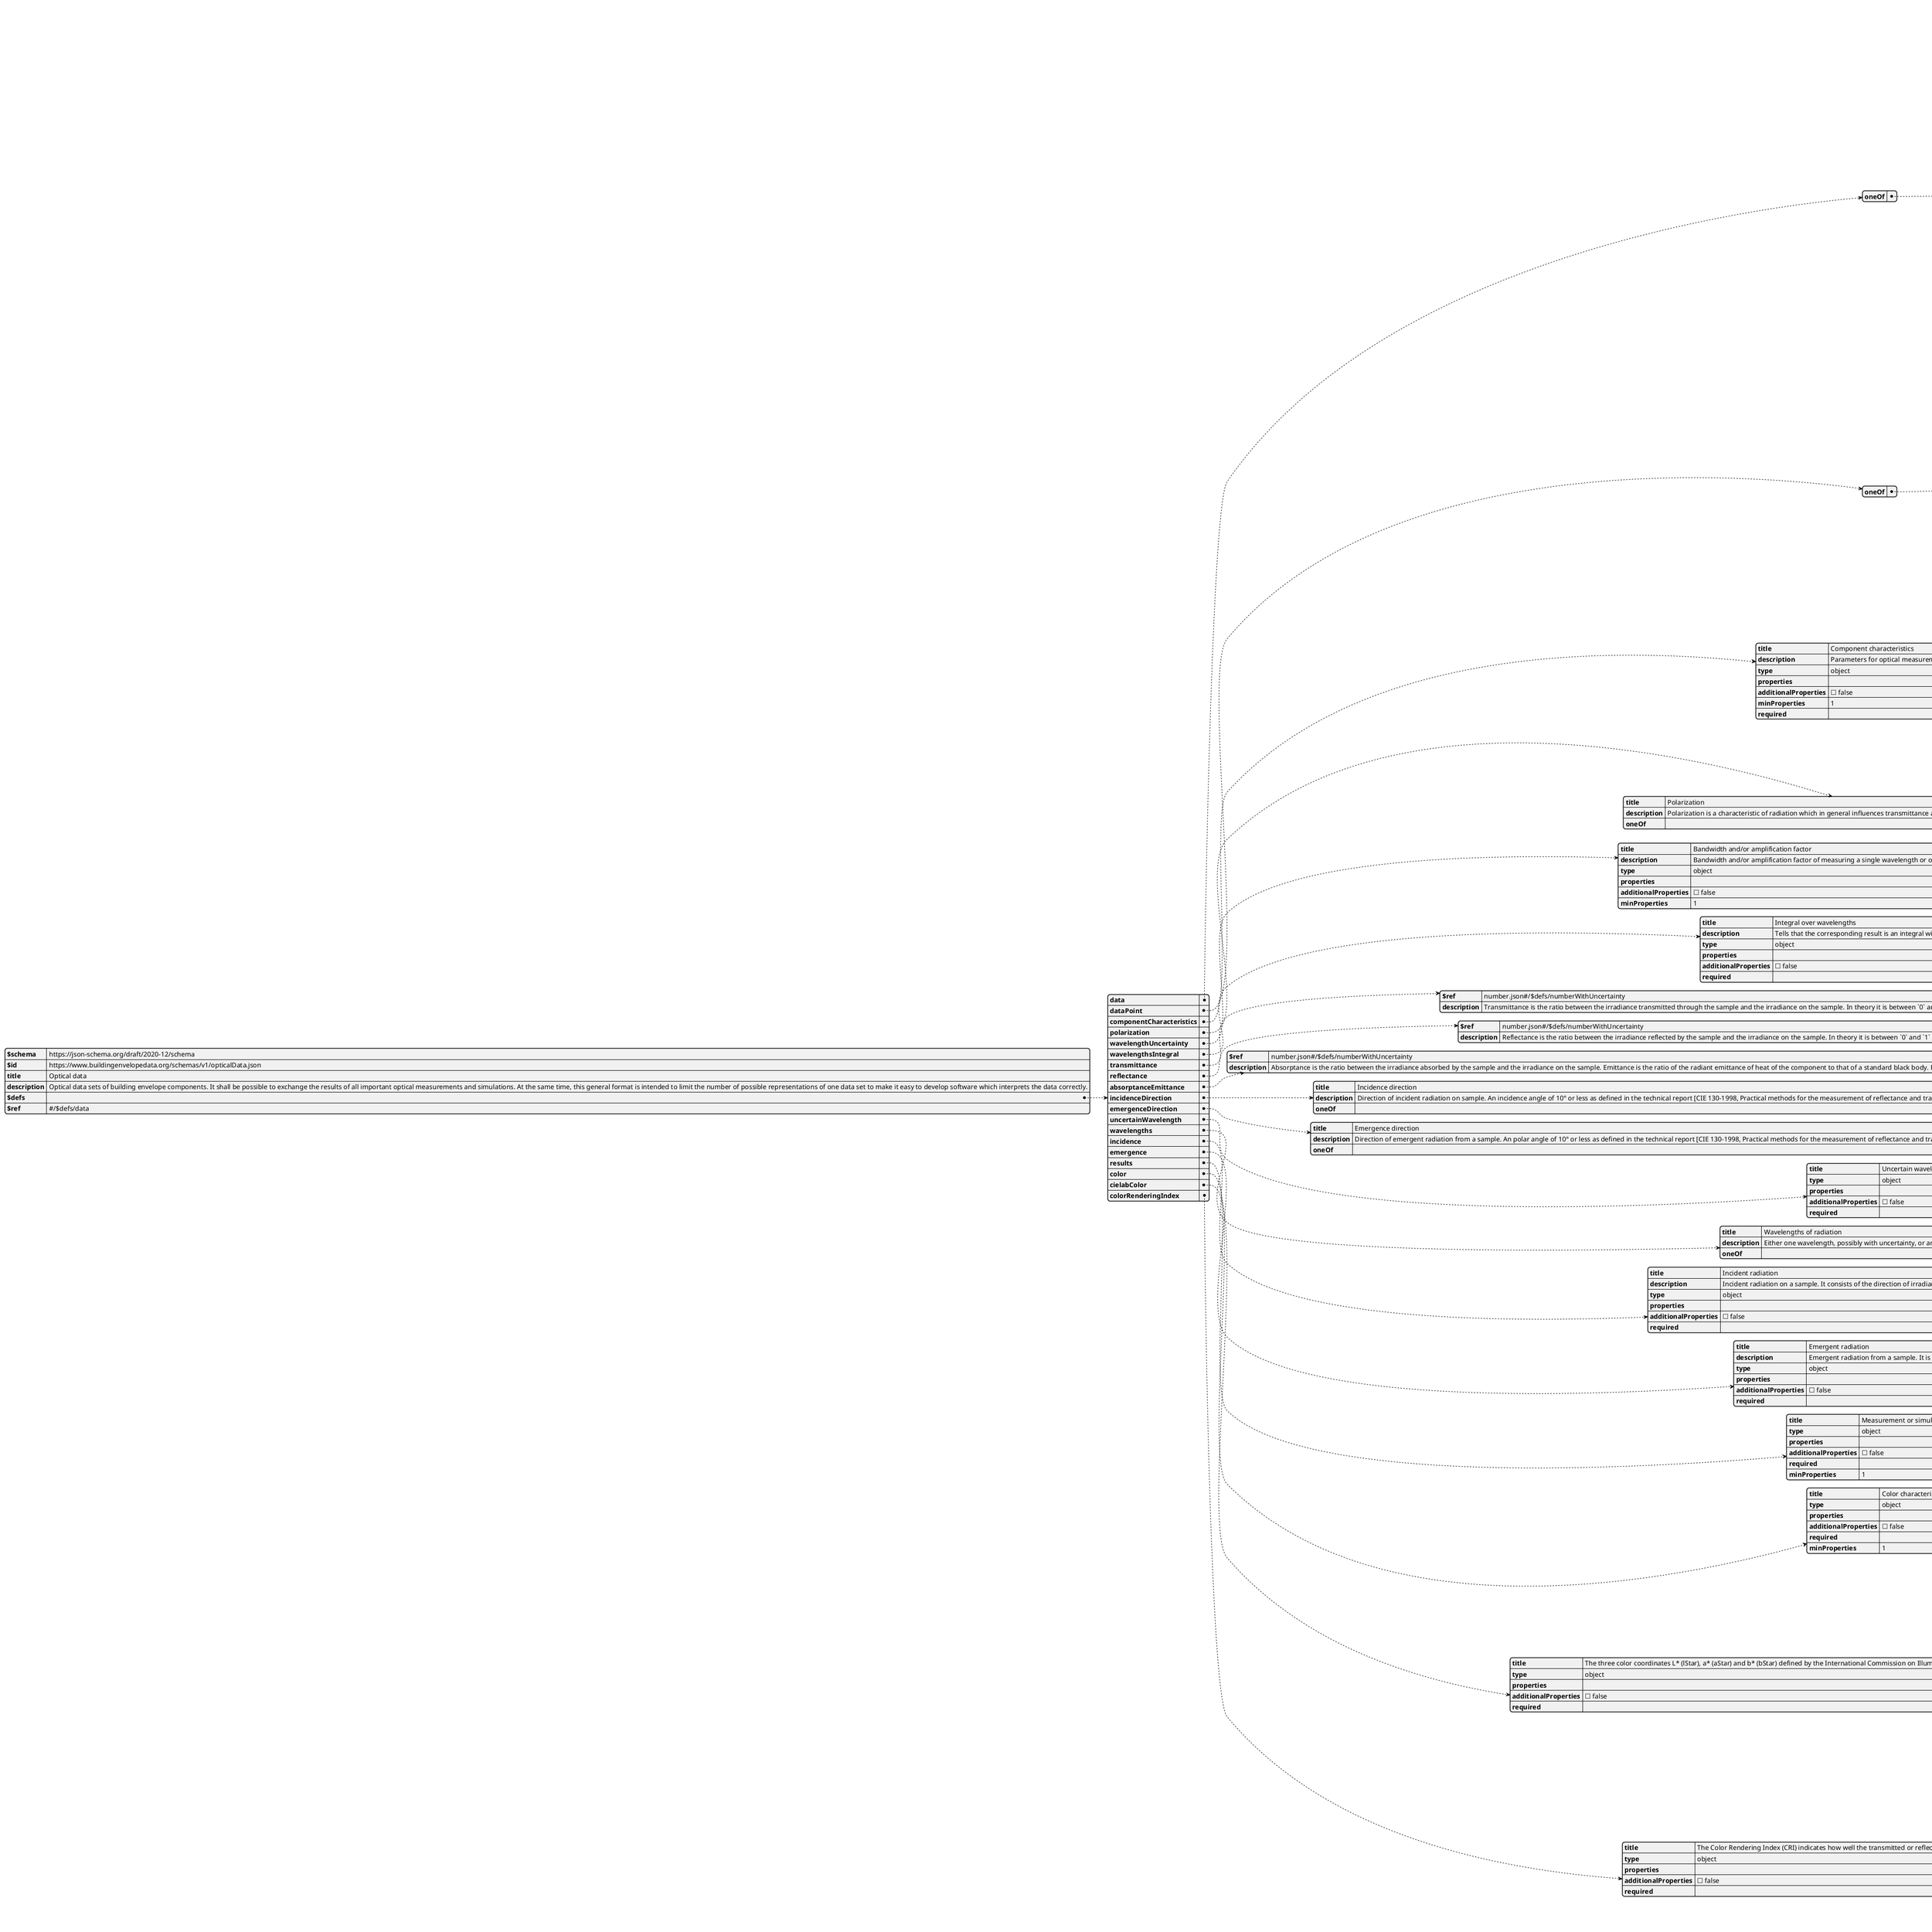 @startjson opticalData
{
  "$schema": "https://json-schema.org/draft/2020-12/schema",
  "$id": "https://www.buildingenvelopedata.org/schemas/v1/opticalData.json",
  "title": "Optical data",
  "description": "Optical data sets of building envelope components. It shall be possible to exchange the results of all important optical measurements and simulations. At the same time, this general format is intended to limit the number of possible representations of one data set to make it easy to develop software which interprets the data correctly.",
  "$defs": {
    "data": {
      "oneOf": [
        {
          "title": "Internal data node with leaf children",
          "description": "Internal node of the data tree whose children are leaf data point nodes. It specifies component characteristics that are identical for child data points.",
          "type": "object",
          "properties": {
            "componentCharacteristics": {
              "$ref": "#/$defs/componentCharacteristics",
              "description": "Component characteristics that are identical for all child data points in `dataPoints`. Such characteristics must be specified here and not in child data points in `dataPoints[*]/componentCharacteristics`."
            },
            "dataPoints": {
              "title": "Optical data points",
              "type": "array",
              "items": {
                "$ref": "#/$defs/dataPoint"
              },
              "minItems": 1
            }
          },
          "additionalProperties": false,
          "required": ["dataPoints"]
        },
        {
          "title": "Internal data node with non-leaf children",
          "description": "Internal node of the data tree whose children are data nodes. It specifies component characteristics that are identical for descendant data points.",
          "type": "object",
          "properties": {
            "componentCharacteristics": {
              "$ref": "#/$defs/componentCharacteristics",
              "description": "Component characteristics that are identical for descendant data points in `data`. Such characteristics must be specified here and not in descendant nodes in `data` like `data[*]/componentCharacteristics` or `data[*]/dataPoints[*]/componentCharacteristics`."
            },
            "data": {
              "title": "Optical data",
              "type": "array",
              "items": {
                "$ref": "#/$defs/data"
              },
              "minItems": 1
            }
          },
          "additionalProperties": false,
          "required": ["data"]
        }
      ]
    },
    "dataPoint": {
      "oneOf": [
        {
          "title": "General schema for measured and calculated optical data",
          "description": "An optical data point consists of a definition of the incident radiation, the component characteristics, the emergent radiation, and the optical results.",
          "type": "object",
          "properties": {
            "incidence": {
              "$ref": "#/$defs/incidence",
              "title": "Incident radiation",
              "description": "Incident radiation on the component."
            },
            "componentCharacteristics": {
              "$ref": "#/$defs/componentCharacteristics",
              "title": "Component characteristics",
              "description": "Data point specific component characteristics. Common characteristics of all sibling data points of the data tree, are specified in their parent node."
            },
            "emergence": {
              "$ref": "#/$defs/emergence",
              "title": "Emergent radiation",
              "description": "Radiation that emerges from the component."
            },
            "results": {
              "$ref": "#/$defs/results",
              "title": "Results",
              "description": "For example transmittance and reflectance."
            }
          },
          "additionalProperties": false,
          "required": ["incidence", "emergence", "results"]
        },
        {
          "title": "Color characterization",
          "$ref": "#/$defs/color",
          "description": "The color of the component can be characterized in different ways, for example with the CIELAB Color Space and the Color Rendering Index. For angle-dependent characterization of colors, the general schema for measured and calculated optical data is better suited because incident and emergent radiation can be characterized in detail."
        }
      ]
    },
    "componentCharacteristics": {
      "title": "Component characteristics",
      "description": "Parameters for optical measurements and simulations.",
      "type": "object",
      "properties": {
        "treatmentBefore": {
          "$ref": "common.json#/$defs/reference",
          "title": "Treatment before",
          "description": "Treatment performed on the sample before measurement."
        },
        "locationOnSample": {
          "$ref": "common.json#/$defs/reference",
          "title": "Location on sample",
          "description": "Location of measurement on the sample."
        },
        "polarizationSensitivity": {
          "$ref": "common.json#/$defs/reference",
          "title": "Polarization sensitivity",
          "description": "Polarization sensitivity of the receiver of the optical measurement."
        },
        "instrumentSignature": {
          "$ref": "number.json#/$defs/nonNegativeNumber",
          "title": "Instrument signature",
          "description": "Mean scatter level detected when there is no sample scatter present."
        },
        "normalization": {
          "type": "string",
          "enum": ["absolute", "relative", "specular", "diffuseReflectance"],
          "title": "Normalization",
          "description": "Normalization methods absolute, relative, specular, and diffuse reflectance as standardized in [ASTM E2387-05(2011), Standard Practice for Goniometric Optical Scatter Measurements, ASTM International, West Conshohocken, PA, 2011, www.astm.org](https://www.astm.org/DATABASE.CART/HISTORICAL/E2387-05R11.htm)."
        },
        "referenceSample": {
          "$ref": "common.json#/$defs/reference",
          "title": "Reference sample",
          "description": "Reference sample on which the optical measurement depends."
        },
        "spot": {
          "$ref": "common.json#/$defs/reference",
          "title": "Spot",
          "description": "Size and profile of the irradiance on the sample."
        },
        "tilt": {
          "$ref": "common.json#/$defs/angles/$defs/tilt",
          "title": "Tilt angle",
          "description": "Tilt angle, for example of venetian blinds."
        },
        "symmetries": {
          "title": "Choose between the general symmetries `mirror`, `rotationalDependingOnAzimuth` and `mirrorAndRotational` and their important special cases `azimuthalAngleInvariance` and `profileAngle`.",
          "type": "string",
          "enum": [
            "azimuthalAngleInvariance",
            "profileAngle",
            "mirror",
            "rotationalDependingOnAzimuth",
            "mirrorAndRotational"
          ],
          "description": "(i) `azimuthalAngleInvariance` means that the optical results depend only on the polar angle and not on the azimuth angle. Many homogeneous materials like glass panes have an `azimuthalAngleInvariance`. (ii) `profileAngle` symmetry means the results are the same for all directions of incidence which have the same profile angle. The profile angle is the projection of the altitude angle of the incidence on a vertical plane which is perpendicular to the surface of the sample. (iii) In the case of a `mirror` symmetry, the results for one half of the possible directions of incidence are enough to determine also the results for the other half of the possible directions of incidence because the second half is a mirror image of the first half. However, if the optical results depend only on the profile angle, use `profileAngle` instead of `mirror`! (iv) `rotationalDependingOnAzimuth` means that for example one quarter of the hemisphere is enough to describe the whole hemisphere because the optical results for the other quarters can be obtained by rotating the results for the first quarter around the axis perpendicular to the sample. However, if the optical results depend only on the polar angle and not on the azimuth angle, use `azimuthalAngleInvariance` instead of `rotationalDependingOnAzimuth`! (v) `mirrorAndRotational` requires a mirror and a rotational symmetry. Mirror symmetry means that the results for one half of the possible directions of incidence are enough to determine also the results for the other half of the possible directions of incidence because the second half is a mirror image of the first half. Rotational symmetry means that for example one quarter of the hemisphere is enough to describe the whole hemisphere because the optical results for the other quarters can be obtained by rotating the results for the first quarter around the axis perpendicular to the sample. However, if the optical results depend only on the profile angle, use `profileAngle` instead of `mirrorAndRotational`! If the optical results depend only on the polar angle and not on the azimuth angle, use `azimuthalAngleInvariance` instead of `rotationalDependingOnAzimuth`!"
        },
        "surface": {
          "$ref": "component.json#/$defs/surface",
          "description": "Defines which surface is irradiated"
        }
      },
      "additionalProperties": false,
      "minProperties": 1,
      "required": []
    },
    "polarization": {
      "title": "Polarization",
      "description": "Polarization is a characteristic of radiation which in general influences transmittance and reflectance. Radiation can be polarized linearly and circularly.",
      "oneOf": [
        {
          "title": "Linear polarization",
          "type": "object",
          "properties": {
            "s": {
              "$ref": "number.json#/$defs/numberWithUncertainty",
              "description": "Fraction of radiation with electric field perpendicular to the plane of incidence of the radiation on the sample. It is in theory between `0` and `1` inclusive. However, in measurement data because of uncertainty it is between `0 - uncertainty` and `1 + uncertainty` inclusive."
            },
            "p": {
              "$ref": "number.json#/$defs/numberWithUncertainty",
              "description": "Fraction of radiation with electric field parallel to the plane of incidence of the radiation on the sample. It is in theory between `0` and `1` inclusive. However, in measurement data because of uncertainty it is between `0 - uncertainty` and `1 + uncertainty` inclusive."
            }
          },
          "additionalProperties": false,
          "required": ["s", "p"]
        },
        {
          "title": "Circular polarization",
          "description": "`leftHanded` means that the radiation is circularly polarized and rotates in a left-hand sense with respect to the direction of radiation. `rightHanded` means that the radiation is circularly polarized and rotates in a right-hand sense with respect to the direction of radiation.",

          "type": "string",
          "enum": ["leftHanded", "rightHanded"]
        }
      ]
    },
    "wavelengthUncertainty": {
      "title": "Bandwidth and/or amplification factor",
      "description": "Bandwidth and/or amplification factor of measuring a single wavelength or of measuring an entire spectrum of wavenlengths at the same time.",
      "type": "object",
      "properties": {
        "bandwidth": {
          "$ref": "number.json#/$defs/nanometer",
          "title": "Bandwidth",
          "description": "Range of wavelengths around a center wavelength. This range can be interpreted as the uncertainty of the center wavelength. It is often easier to determine the aplification factor instead."
        },
        "amplificationFactor": {
          "$ref": "number.json#/$defs/nonNegativeNumberWithUncertainty",
          "title": "Amplification factor",
          "description": "Measure of the uncertainty of the center wavelength. It is often easier to determine than the bandwidth."
        }
      },
      "additionalProperties": false,
      "minProperties": 1
    },
    "wavelengthsIntegral": {
      "title": "Integral over wavelengths",
      "description": "Tells that the corresponding result is an integral with a certain spectrum over wavelengths.",
      "type": "object",
      "properties": {
        "integral": {
          "type": "string",
          "enum": ["infrared", "solar", "ultraviolet", "visible", "other"],
          "description": "Spectrum over which the integral result was measured or calculated. `ultraviolet`, `visible`, `solar` and `infrared` indicate the range of the wavelengths used for the integral values. Details about the spectrum are provided by the method which has been applied to generate the data set. If neither `ultraviolet`, `visible`, `solar` and `infrared` describe the spectrum correctly, `other` indicates that all information about the spectrum is provided by the applied method."
        }
      },
      "additionalProperties": false,
      "required": ["integral"]
    },
    "transmittance": {
      "$ref": "number.json#/$defs/numberWithUncertainty",
      "description": "Transmittance is the ratio between the irradiance transmitted through the sample and the irradiance on the sample. In theory it is between `0` and `1` inclusive. However, in practice, it may be less than `0` or greater than `1` for example due to measurement uncertainty."
    },
    "reflectance": {
      "$ref": "number.json#/$defs/numberWithUncertainty",
      "description": "Reflectance is the ratio between the irradiance reflected by the sample and the irradiance on the sample. In theory it is between `0` and `1` inclusive. However, in practice, it may be less than `0` or greater than `1` for example due to measurement uncertainty."
    },
    "absorptanceEmittance": {
      "$ref": "number.json#/$defs/numberWithUncertainty",
      "description": "Absorptance is the ratio between the irradiance absorbed by the sample and the irradiance on the sample. Emittance is the ratio of the radiant emittance of heat of the component to that of a standard black body. For the same 'wavelengths', absorptance is equal to emittance. For the same 'incidence', 'variables', and 'emergence', the absorptance-emittance value is equal to `1 - transmittance - reflectance`."
    },
    "incidenceDirection": {
      "title": "Incidence direction",
      "description": "Direction of incident radiation on sample. An incidence angle of 10° or less as defined in the technical report [CIE 130-1998, Practical methods for the measurement of reflectance and transmittance](http://cie.co.at/publications/practical-methods-measurement-reflectance-and-transmittance) is called 'nearnormal' and said to be 'almost perpendicular'.",
      "oneOf": [
        {
          "description": "Direction of incidence in a spherical coordinate system according to [ISO 80000-2:2019, Quantities and units - Part 2: Mathematics](https://www.iso.org/standard/64973.html).",
          "type": "object",
          "properties": {
            "polar": {
              "$ref": "number.json#/$defs/degreeBetweenZeroAndNinetyWithUncertainty",
              "description": "The polar angle is the angle between the direction of incidence and an axis which is perpendicular to the surface of the sample. It can have values between 0° and 90°. A polar angle of 0° means that the direction of incidence is perpendicular to the sample. A polar angle of 90° means that the direction of incidence is parallel to the sample. If the sample has `azimuthalAngleInvariance`, then the optical results depend only on the polar angle and not on the azimuth angle. If the sample has a `profileAngle` symmetry whose direction is equal to the prime direction, then the profile angle can be calculated from the polar and azimuth angles."
            },
            "azimuth": {
              "$ref": "number.json#/$defs/degreeBetweenZeroAndThreeHundredSixtyWithUncertainty",
              "description": "The direction of incidence is projected to the plane of the surface of the sample. The azimuth is the angle between this projection and the prime direction defined at `#/$defs/componentCharacteristics/properties/definitionOfSurfacesAndPrimeDirection`. It can have values between 0° and 360°. If we look at the sample as if it was a clock, the prime direction being 12 o'clock and the projection 11 o'clock, then the azimuth equals 30° because of the right-handed coordinate system of [ISO 80000-2:2019, Quantities and units - Part 2: Mathematics](https://www.iso.org/standard/64973.html)."
            }
          },
          "additionalProperties": false,
          "required": ["polar"]
        },
        {
          "title": "Hemispherical",
          "description": "Incidence arrives from all directions of the hemisphere on the sample surface.",
          "type": "string",
          "const": "hemispherical"
        }
      ]
    },
    "emergenceDirection": {
      "title": "Emergence direction",
      "description": "Direction of emergent radiation from a sample. An polar angle of 10° or less as defined in the technical report [CIE 130-1998, Practical methods for the measurement of reflectance and transmittance](http://cie.co.at/publications/practical-methods-measurement-reflectance-and-transmittance) is called 'nearnormal' and said to be 'almost perpendicular'.",
      "oneOf": [
        {
          "description": "Direction of emergence in a spherical coordinate system according to [ISO 80000-2:2019, Quantities and units - Part 2: Mathematics](https://www.iso.org/standard/64973.html).",
          "type": "object",
          "properties": {
            "polar": {
              "$ref": "number.json#/$defs/degreeWithUncertainty",
              "description": "The polar angle is the angle between the direction of emergence and an axis which is perpendicular to the surface of the sample. It can have values between 0° and 90°. A polar angle of 0° means that the direction of emergence is perpendicular to the sample. A polar angle of 90° means that the direction of emergence is parallel to the sample. If the sample has `azimuthalAngleInvariance`, then the optical results depend only on the polar angle and not on the azimuth angle. If the sample has a `profileAngle` symmetry whose direction is equal to the prime direction, then the profile angle can be calculated from the polar and azimuth angles."
            },
            "azimuth": {
              "$ref": "number.json#/$defs/degreeWithUncertainty",
              "description": "The direction of emergence is projected to the plane of the surface of the sample. The azimuth is the angle between this projection and the prime direction defined at `#/$defs/componentCharacteristics/properties/definitionOfSurfacesAndPrimeDirection`. It can have values between 0° and 360°. If we look at the sample as if it was a clock, the prime direction being 12 o'clock and the projection 11 o'clock, then the azimuth equals 30° because of the right-handed coordinate system of [ISO 80000-2:2019, Quantities and units - Part 2: Mathematics](https://www.iso.org/standard/64973.html)."
            }
          },
          "additionalProperties": false,
          "required": ["polar"]
        },
        {
          "title": "Diffuse or hemispherical",
          "description": "(i) Diffuse means all directions with an emergence angle greater than 10°. (ii) Hemispherical means all directions to the hemisphere above the sample surface. Both are used when the emergence in many directions is treated as a sum.",
          "type": "string",
          "enum": ["diffuse", "hemispherical"]
        }
      ]
    },
    "uncertainWavelength": {
      "title": "Uncertain wavelength",
      "type": "object",
      "properties": {
        "wavelength": {
          "$ref": "number.json#/$defs/nanometer",
          "description": "One wavelength in nanometers. If necessary, its uncertainty can be specified with `uncertainty`."
        },
        "uncertainty": { "$ref": "#/$defs/wavelengthUncertainty" }
      },
      "additionalProperties": false,
      "required": ["wavelength"]
    },
    "wavelengths": {
      "title": "Wavelengths of radiation",
      "description": "Either one wavelength, possibly with uncertainty, or an integral over many wavelengths.",
      "oneOf": [
        {
          "$ref": "#/$defs/uncertainWavelength"
        },
        {
          "$ref": "#/$defs/wavelengthsIntegral"
        }
      ]
    },
    "incidence": {
      "title": "Incident radiation",
      "description": "Incident radiation on a sample. It consists of the direction of irradiance, polarization, wavelengths and range of wavelengths.",
      "type": "object",
      "properties": {
        "direction": {
          "$ref": "#/$defs/incidenceDirection"
        },
        "wavelengths": {
          "$ref": "#/$defs/wavelengths",
          "description": "Wavelengths of the optical data regardless of whether the incidence or the emergence was split into smaller spectra."
        },
        "polarization": {
          "$ref": "#/$defs/polarization",
          "description": "The polarization of the optical data regardless of whether the incidence or the emergence polarized."
        }
      },
      "additionalProperties": false,
      "required": ["direction", "wavelengths"]
    },
    "emergence": {
      "title": "Emergent radiation",
      "description": "Emergent radiation from a sample. It is characterized by its direction.",
      "type": "object",
      "properties": {
        "direction": {
          "$ref": "#/$defs/emergenceDirection"
        }
      },
      "additionalProperties": false,
      "required": ["direction"]
    },
    "results": {
      "title": "Measurement or simulation results",
      "type": "object",
      "properties": {
        "transmittance": {
          "$ref": "#/$defs/transmittance"
        },
        "reflectance": {
          "$ref": "#/$defs/reflectance"
        },
        "absorptanceEmittance": {
          "$ref": "#/$defs/absorptanceEmittance"
        }
      },
      "additionalProperties": false,
      "required": [],
      "minProperties": 1
    },
    "color": {
      "title": "Color characterization",
      "type": "object",
      "properties": {
        "name": {
          "type": "string",
          "description": "The name of the color in common language"
        },
        "cielabColors": {
          "type": "array",
          "items": {
            "$ref": "#/$defs/cielabColor"
          },
          "uniqueItems": true,
          "minItems": 1
        },
        "colorRenderingIndices": {
          "type": "array",
          "items": {
            "$ref": "#/$defs/colorRenderingIndex"
          },
          "uniqueItems": true,
          "minItems": 1
        }
      },
      "additionalProperties": false,
      "required": [],
      "minProperties": 1
    },
    "cielabColor": {
      "title": "The three color coordinates L* (lStar), a* (aStar) and b* (bStar) defined by the International Commission on Illumination (CIE) define the color which is reflected by a component or transmitted through a component.",
      "type": "object",
      "properties": {
        "lStar": {
          "$ref": "number.json#/$defs/numberWithUncertainty",
          "description": "L* (lStar) defines the lightness of the color."
        },
        "aStar": {
          "$ref": "number.json#/$defs/numberWithUncertainty",
          "description": "a* (aStar) defines the color between green and red."
        },
        "bStar": {
          "$ref": "number.json#/$defs/numberWithUncertainty",
          "description": "b* (bStar) defines the color between blue and yellow."
        },
        "direction": {
          "type": "string",
          "enum": ["reflection", "transmission"],
          "description": "`reflection` indicates that that the color is defined which is reflected by the component. `transmission` indicates that the color is defined which is transmitted through the component."
        },
        "surface": {
          "$ref": "component.json#/$defs/surface",
          "description": "Defines which surface is irradiated"
        },
        "observer": {
          "type": "string",
          "enum": ["twoDegrees", "tenDegrees"],
          "description": "`twoDegrees` equals the CIE 1931 standard colorimetric observer. `tenDegrees` equals the CIE 1964 standard colorimetric observer. The observers differ in the solid angle which they consider."
        },
        "illuminant": {
          "type": "string",
          "enum": ["A", "D65"],
          "description": "The illuminant which is used to determine the color coordinates. `A` equals the CIE standard illuminant A. `D65` equals the CIE standard illuminant D65."
        }
      },
      "additionalProperties": false,
      "required": ["lStar", "aStar", "bStar", "direction"]
    },
    "colorRenderingIndex": {
      "title": "The Color Rendering Index (CRI) indicates how well the transmitted or reflected radiation matches daylight regarding the rendering of colors.",
      "type": "object",
      "properties": {
        "value": {
          "$ref": "number.json#/$defs/numberWithUncertainty",
          "description": "The value of the Color Rendering Index indicates how well for example the transmitted or reflected radiation matches daylight."
        },
        "direction": {
          "type": "string",
          "enum": ["reflection", "transmission"],
          "description": "`reflection` indicates that that the Color Rendering Index is defined for radiation which is reflected by the component. `transmission` indicates that the Color Rendering Index is defined for radiation which is transmitted through the component."
        },
        "surface": {
          "$ref": "component.json#/$defs/surface",
          "description": "Defines which surface is irradiated"
        }
      },
      "additionalProperties": false,
      "required": ["value", "direction"]
    }
  },
  "$ref": "#/$defs/data"
}
@endjson